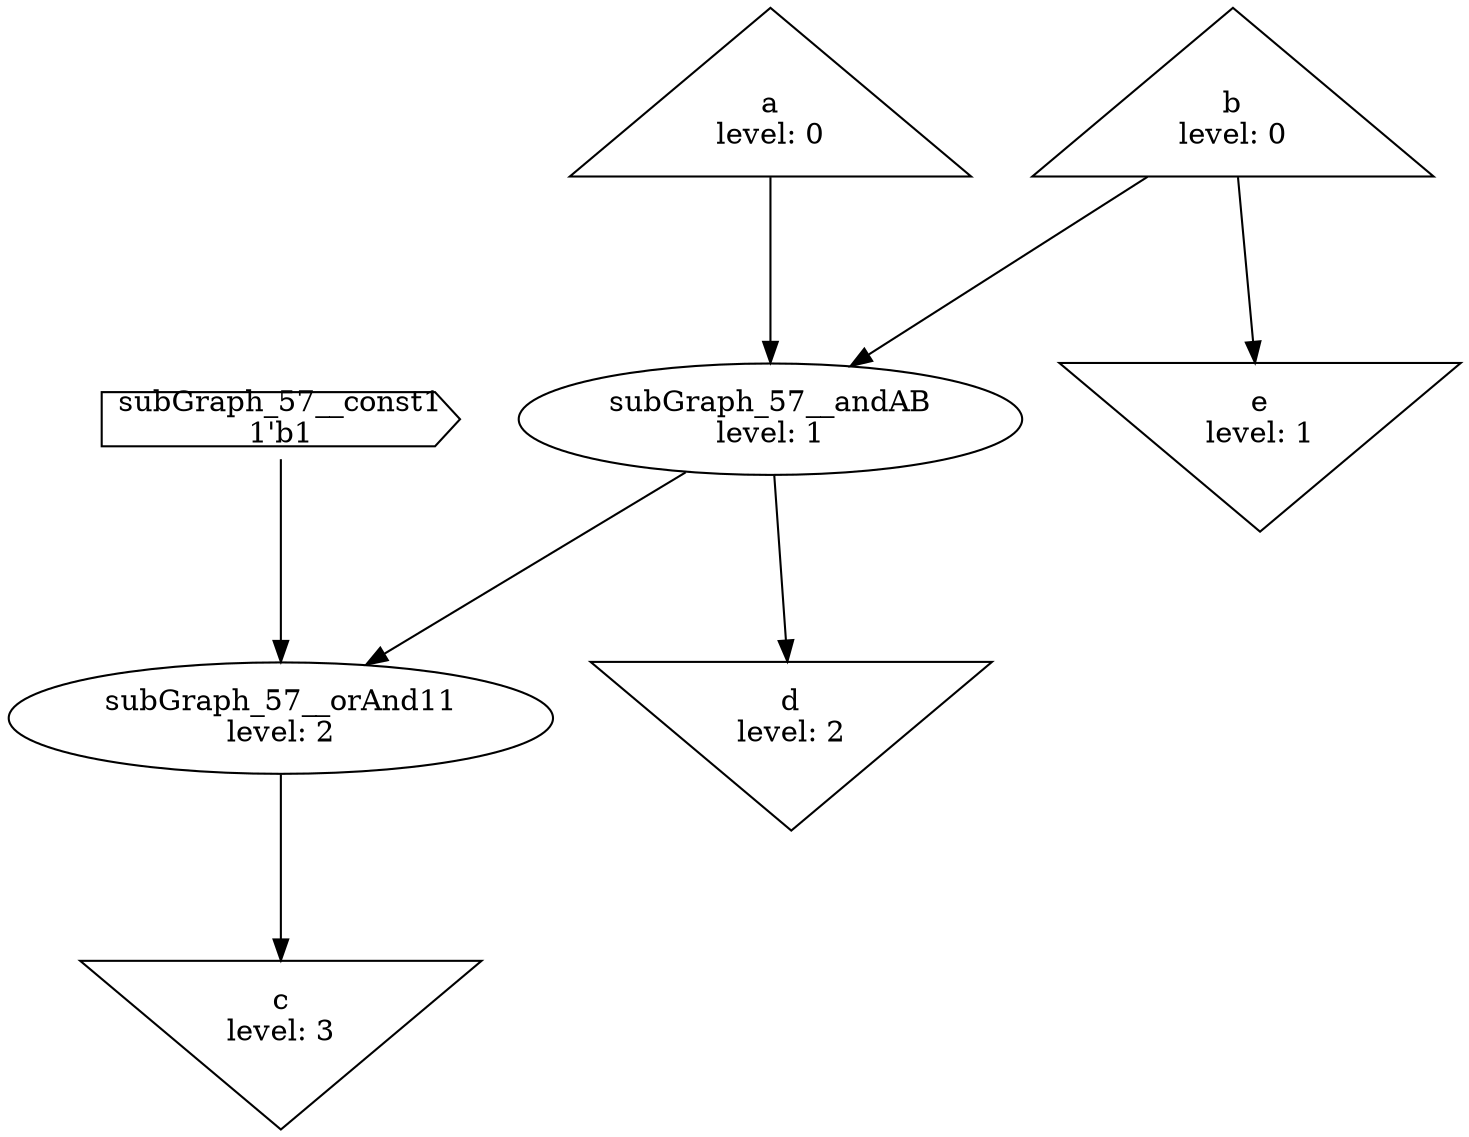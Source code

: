 // This file was generated automatically using CircuitGen_Graph at 04-05-2025 23-35-40.

digraph testGraph_unrolled {
  a [shape=triangle, label="a\nlevel: 0"];
  b [shape=triangle, label="b\nlevel: 0"];
  c [shape=invtriangle, label="c\nlevel: 3"];
  subGraph_57__orAnd11 -> c;
  d [shape=invtriangle, label="d\nlevel: 2"];
  subGraph_57__andAB -> d;
  e [shape=invtriangle, label="e\nlevel: 1"];
  b -> e;
  subGraph_57__andAB [label="subGraph_57__andAB\nlevel: 1"];
  a -> subGraph_57__andAB;
  b -> subGraph_57__andAB;
  subGraph_57__orAnd11 [label="subGraph_57__orAnd11\nlevel: 2"];
  subGraph_57__andAB -> subGraph_57__orAnd11;
  subGraph_57__const1 -> subGraph_57__orAnd11;
  subGraph_57__const1 [shape=cds, label="subGraph_57__const1\n1'b1"];
}
